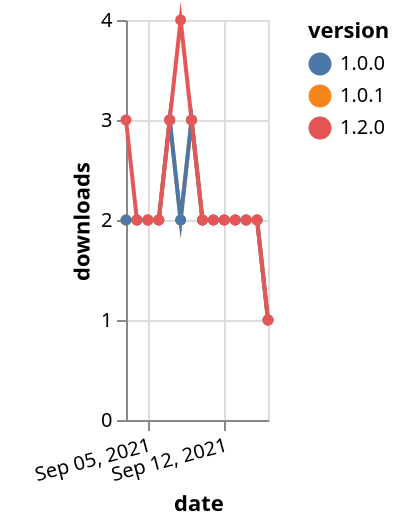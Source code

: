 {"$schema": "https://vega.github.io/schema/vega-lite/v5.json", "description": "A simple bar chart with embedded data.", "data": {"values": [{"date": "2021-09-03", "total": 351, "delta": 2, "version": "1.0.1"}, {"date": "2021-09-04", "total": 353, "delta": 2, "version": "1.0.1"}, {"date": "2021-09-05", "total": 355, "delta": 2, "version": "1.0.1"}, {"date": "2021-09-06", "total": 357, "delta": 2, "version": "1.0.1"}, {"date": "2021-09-07", "total": 360, "delta": 3, "version": "1.0.1"}, {"date": "2021-09-08", "total": 362, "delta": 2, "version": "1.0.1"}, {"date": "2021-09-09", "total": 365, "delta": 3, "version": "1.0.1"}, {"date": "2021-09-10", "total": 367, "delta": 2, "version": "1.0.1"}, {"date": "2021-09-11", "total": 369, "delta": 2, "version": "1.0.1"}, {"date": "2021-09-12", "total": 371, "delta": 2, "version": "1.0.1"}, {"date": "2021-09-13", "total": 373, "delta": 2, "version": "1.0.1"}, {"date": "2021-09-14", "total": 375, "delta": 2, "version": "1.0.1"}, {"date": "2021-09-15", "total": 377, "delta": 2, "version": "1.0.1"}, {"date": "2021-09-16", "total": 378, "delta": 1, "version": "1.0.1"}, {"date": "2021-09-03", "total": 655, "delta": 2, "version": "1.0.0"}, {"date": "2021-09-04", "total": 657, "delta": 2, "version": "1.0.0"}, {"date": "2021-09-05", "total": 659, "delta": 2, "version": "1.0.0"}, {"date": "2021-09-06", "total": 661, "delta": 2, "version": "1.0.0"}, {"date": "2021-09-07", "total": 664, "delta": 3, "version": "1.0.0"}, {"date": "2021-09-08", "total": 666, "delta": 2, "version": "1.0.0"}, {"date": "2021-09-09", "total": 669, "delta": 3, "version": "1.0.0"}, {"date": "2021-09-10", "total": 671, "delta": 2, "version": "1.0.0"}, {"date": "2021-09-11", "total": 673, "delta": 2, "version": "1.0.0"}, {"date": "2021-09-12", "total": 675, "delta": 2, "version": "1.0.0"}, {"date": "2021-09-13", "total": 677, "delta": 2, "version": "1.0.0"}, {"date": "2021-09-14", "total": 679, "delta": 2, "version": "1.0.0"}, {"date": "2021-09-15", "total": 681, "delta": 2, "version": "1.0.0"}, {"date": "2021-09-16", "total": 682, "delta": 1, "version": "1.0.0"}, {"date": "2021-09-03", "total": 219, "delta": 3, "version": "1.2.0"}, {"date": "2021-09-04", "total": 221, "delta": 2, "version": "1.2.0"}, {"date": "2021-09-05", "total": 223, "delta": 2, "version": "1.2.0"}, {"date": "2021-09-06", "total": 225, "delta": 2, "version": "1.2.0"}, {"date": "2021-09-07", "total": 228, "delta": 3, "version": "1.2.0"}, {"date": "2021-09-08", "total": 232, "delta": 4, "version": "1.2.0"}, {"date": "2021-09-09", "total": 235, "delta": 3, "version": "1.2.0"}, {"date": "2021-09-10", "total": 237, "delta": 2, "version": "1.2.0"}, {"date": "2021-09-11", "total": 239, "delta": 2, "version": "1.2.0"}, {"date": "2021-09-12", "total": 241, "delta": 2, "version": "1.2.0"}, {"date": "2021-09-13", "total": 243, "delta": 2, "version": "1.2.0"}, {"date": "2021-09-14", "total": 245, "delta": 2, "version": "1.2.0"}, {"date": "2021-09-15", "total": 247, "delta": 2, "version": "1.2.0"}, {"date": "2021-09-16", "total": 248, "delta": 1, "version": "1.2.0"}]}, "width": "container", "mark": {"type": "line", "point": {"filled": true}}, "encoding": {"x": {"field": "date", "type": "temporal", "timeUnit": "yearmonthdate", "title": "date", "axis": {"labelAngle": -15}}, "y": {"field": "delta", "type": "quantitative", "title": "downloads"}, "color": {"field": "version", "type": "nominal"}, "tooltip": {"field": "delta"}}}